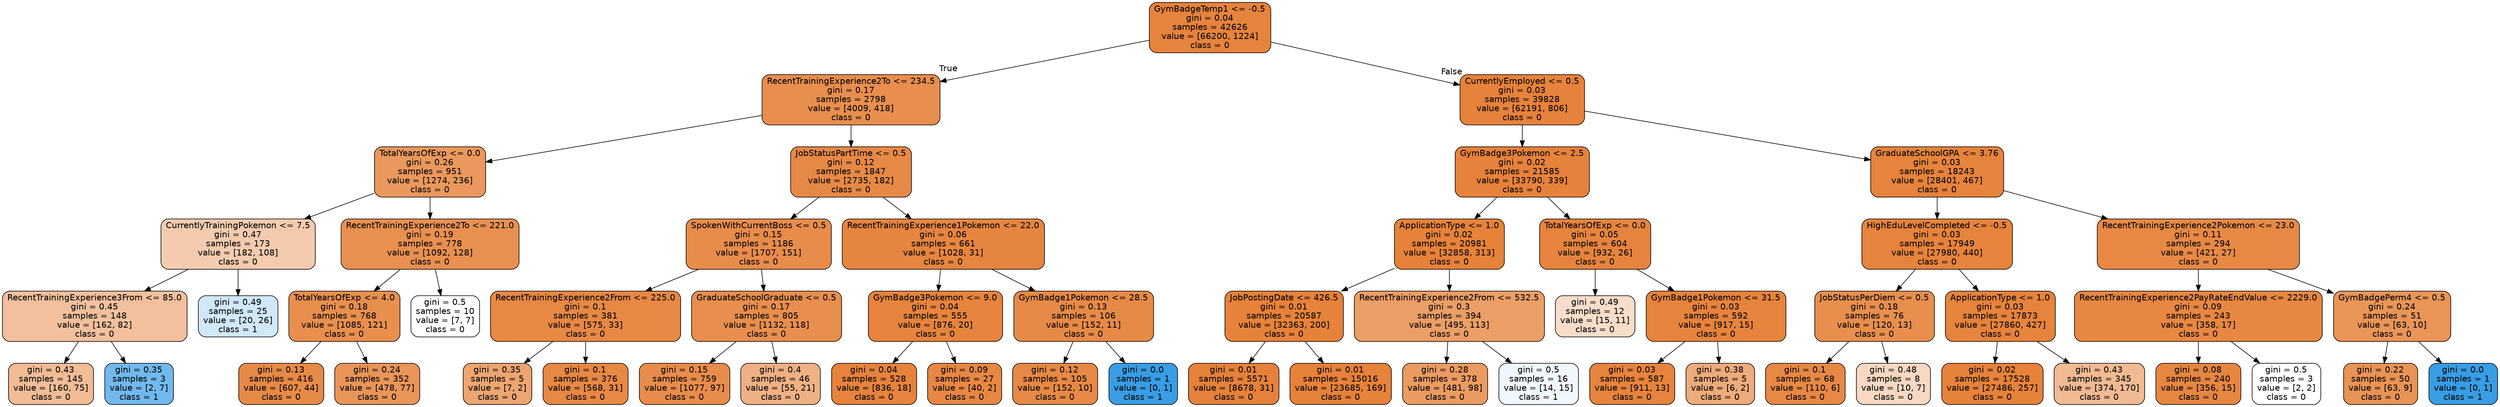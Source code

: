 digraph Tree {
node [shape=box, style="filled, rounded", color="black", fontname=helvetica] ;
edge [fontname=helvetica] ;
0 [label="GymBadgeTemp1 <= -0.5\ngini = 0.04\nsamples = 42626\nvalue = [66200, 1224]\nclass = 0", fillcolor="#e58139fa"] ;
1 [label="RecentTrainingExperience2To <= 234.5\ngini = 0.17\nsamples = 2798\nvalue = [4009, 418]\nclass = 0", fillcolor="#e58139e4"] ;
0 -> 1 [labeldistance=2.5, labelangle=45, headlabel="True"] ;
2 [label="TotalYearsOfExp <= 0.0\ngini = 0.26\nsamples = 951\nvalue = [1274, 236]\nclass = 0", fillcolor="#e58139d0"] ;
1 -> 2 ;
3 [label="CurrentlyTrainingPokemon <= 7.5\ngini = 0.47\nsamples = 173\nvalue = [182, 108]\nclass = 0", fillcolor="#e5813968"] ;
2 -> 3 ;
4 [label="RecentTrainingExperience3From <= 85.0\ngini = 0.45\nsamples = 148\nvalue = [162, 82]\nclass = 0", fillcolor="#e581397e"] ;
3 -> 4 ;
5 [label="gini = 0.43\nsamples = 145\nvalue = [160, 75]\nclass = 0", fillcolor="#e5813987"] ;
4 -> 5 ;
6 [label="gini = 0.35\nsamples = 3\nvalue = [2, 7]\nclass = 1", fillcolor="#399de5b6"] ;
4 -> 6 ;
7 [label="gini = 0.49\nsamples = 25\nvalue = [20, 26]\nclass = 1", fillcolor="#399de53b"] ;
3 -> 7 ;
8 [label="RecentTrainingExperience2To <= 221.0\ngini = 0.19\nsamples = 778\nvalue = [1092, 128]\nclass = 0", fillcolor="#e58139e1"] ;
2 -> 8 ;
9 [label="TotalYearsOfExp <= 4.0\ngini = 0.18\nsamples = 768\nvalue = [1085, 121]\nclass = 0", fillcolor="#e58139e3"] ;
8 -> 9 ;
10 [label="gini = 0.13\nsamples = 416\nvalue = [607, 44]\nclass = 0", fillcolor="#e58139ed"] ;
9 -> 10 ;
11 [label="gini = 0.24\nsamples = 352\nvalue = [478, 77]\nclass = 0", fillcolor="#e58139d6"] ;
9 -> 11 ;
12 [label="gini = 0.5\nsamples = 10\nvalue = [7, 7]\nclass = 0", fillcolor="#e5813900"] ;
8 -> 12 ;
13 [label="JobStatusPartTime <= 0.5\ngini = 0.12\nsamples = 1847\nvalue = [2735, 182]\nclass = 0", fillcolor="#e58139ee"] ;
1 -> 13 ;
14 [label="SpokenWithCurrentBoss <= 0.5\ngini = 0.15\nsamples = 1186\nvalue = [1707, 151]\nclass = 0", fillcolor="#e58139e8"] ;
13 -> 14 ;
15 [label="RecentTrainingExperience2From <= 225.0\ngini = 0.1\nsamples = 381\nvalue = [575, 33]\nclass = 0", fillcolor="#e58139f0"] ;
14 -> 15 ;
16 [label="gini = 0.35\nsamples = 5\nvalue = [7, 2]\nclass = 0", fillcolor="#e58139b6"] ;
15 -> 16 ;
17 [label="gini = 0.1\nsamples = 376\nvalue = [568, 31]\nclass = 0", fillcolor="#e58139f1"] ;
15 -> 17 ;
18 [label="GraduateSchoolGraduate <= 0.5\ngini = 0.17\nsamples = 805\nvalue = [1132, 118]\nclass = 0", fillcolor="#e58139e4"] ;
14 -> 18 ;
19 [label="gini = 0.15\nsamples = 759\nvalue = [1077, 97]\nclass = 0", fillcolor="#e58139e8"] ;
18 -> 19 ;
20 [label="gini = 0.4\nsamples = 46\nvalue = [55, 21]\nclass = 0", fillcolor="#e581399e"] ;
18 -> 20 ;
21 [label="RecentTrainingExperience1Pokemon <= 22.0\ngini = 0.06\nsamples = 661\nvalue = [1028, 31]\nclass = 0", fillcolor="#e58139f7"] ;
13 -> 21 ;
22 [label="GymBadge3Pokemon <= 9.0\ngini = 0.04\nsamples = 555\nvalue = [876, 20]\nclass = 0", fillcolor="#e58139f9"] ;
21 -> 22 ;
23 [label="gini = 0.04\nsamples = 528\nvalue = [836, 18]\nclass = 0", fillcolor="#e58139fa"] ;
22 -> 23 ;
24 [label="gini = 0.09\nsamples = 27\nvalue = [40, 2]\nclass = 0", fillcolor="#e58139f2"] ;
22 -> 24 ;
25 [label="GymBadge1Pokemon <= 28.5\ngini = 0.13\nsamples = 106\nvalue = [152, 11]\nclass = 0", fillcolor="#e58139ed"] ;
21 -> 25 ;
26 [label="gini = 0.12\nsamples = 105\nvalue = [152, 10]\nclass = 0", fillcolor="#e58139ee"] ;
25 -> 26 ;
27 [label="gini = 0.0\nsamples = 1\nvalue = [0, 1]\nclass = 1", fillcolor="#399de5ff"] ;
25 -> 27 ;
28 [label="CurrentlyEmployed <= 0.5\ngini = 0.03\nsamples = 39828\nvalue = [62191, 806]\nclass = 0", fillcolor="#e58139fc"] ;
0 -> 28 [labeldistance=2.5, labelangle=-45, headlabel="False"] ;
29 [label="GymBadge3Pokemon <= 2.5\ngini = 0.02\nsamples = 21585\nvalue = [33790, 339]\nclass = 0", fillcolor="#e58139fc"] ;
28 -> 29 ;
30 [label="ApplicationType <= 1.0\ngini = 0.02\nsamples = 20981\nvalue = [32858, 313]\nclass = 0", fillcolor="#e58139fd"] ;
29 -> 30 ;
31 [label="JobPostingDate <= 426.5\ngini = 0.01\nsamples = 20587\nvalue = [32363, 200]\nclass = 0", fillcolor="#e58139fd"] ;
30 -> 31 ;
32 [label="gini = 0.01\nsamples = 5571\nvalue = [8678, 31]\nclass = 0", fillcolor="#e58139fe"] ;
31 -> 32 ;
33 [label="gini = 0.01\nsamples = 15016\nvalue = [23685, 169]\nclass = 0", fillcolor="#e58139fd"] ;
31 -> 33 ;
34 [label="RecentTrainingExperience2From <= 532.5\ngini = 0.3\nsamples = 394\nvalue = [495, 113]\nclass = 0", fillcolor="#e58139c5"] ;
30 -> 34 ;
35 [label="gini = 0.28\nsamples = 378\nvalue = [481, 98]\nclass = 0", fillcolor="#e58139cb"] ;
34 -> 35 ;
36 [label="gini = 0.5\nsamples = 16\nvalue = [14, 15]\nclass = 1", fillcolor="#399de511"] ;
34 -> 36 ;
37 [label="TotalYearsOfExp <= 0.0\ngini = 0.05\nsamples = 604\nvalue = [932, 26]\nclass = 0", fillcolor="#e58139f8"] ;
29 -> 37 ;
38 [label="gini = 0.49\nsamples = 12\nvalue = [15, 11]\nclass = 0", fillcolor="#e5813944"] ;
37 -> 38 ;
39 [label="GymBadge1Pokemon <= 31.5\ngini = 0.03\nsamples = 592\nvalue = [917, 15]\nclass = 0", fillcolor="#e58139fb"] ;
37 -> 39 ;
40 [label="gini = 0.03\nsamples = 587\nvalue = [911, 13]\nclass = 0", fillcolor="#e58139fb"] ;
39 -> 40 ;
41 [label="gini = 0.38\nsamples = 5\nvalue = [6, 2]\nclass = 0", fillcolor="#e58139aa"] ;
39 -> 41 ;
42 [label="GraduateSchoolGPA <= 3.76\ngini = 0.03\nsamples = 18243\nvalue = [28401, 467]\nclass = 0", fillcolor="#e58139fb"] ;
28 -> 42 ;
43 [label="HighEduLevelCompleted <= -0.5\ngini = 0.03\nsamples = 17949\nvalue = [27980, 440]\nclass = 0", fillcolor="#e58139fb"] ;
42 -> 43 ;
44 [label="JobStatusPerDiem <= 0.5\ngini = 0.18\nsamples = 76\nvalue = [120, 13]\nclass = 0", fillcolor="#e58139e3"] ;
43 -> 44 ;
45 [label="gini = 0.1\nsamples = 68\nvalue = [110, 6]\nclass = 0", fillcolor="#e58139f1"] ;
44 -> 45 ;
46 [label="gini = 0.48\nsamples = 8\nvalue = [10, 7]\nclass = 0", fillcolor="#e581394d"] ;
44 -> 46 ;
47 [label="ApplicationType <= 1.0\ngini = 0.03\nsamples = 17873\nvalue = [27860, 427]\nclass = 0", fillcolor="#e58139fb"] ;
43 -> 47 ;
48 [label="gini = 0.02\nsamples = 17528\nvalue = [27486, 257]\nclass = 0", fillcolor="#e58139fd"] ;
47 -> 48 ;
49 [label="gini = 0.43\nsamples = 345\nvalue = [374, 170]\nclass = 0", fillcolor="#e581398b"] ;
47 -> 49 ;
50 [label="RecentTrainingExperience2Pokemon <= 23.0\ngini = 0.11\nsamples = 294\nvalue = [421, 27]\nclass = 0", fillcolor="#e58139ef"] ;
42 -> 50 ;
51 [label="RecentTrainingExperience2PayRateEndValue <= 2229.0\ngini = 0.09\nsamples = 243\nvalue = [358, 17]\nclass = 0", fillcolor="#e58139f3"] ;
50 -> 51 ;
52 [label="gini = 0.08\nsamples = 240\nvalue = [356, 15]\nclass = 0", fillcolor="#e58139f4"] ;
51 -> 52 ;
53 [label="gini = 0.5\nsamples = 3\nvalue = [2, 2]\nclass = 0", fillcolor="#e5813900"] ;
51 -> 53 ;
54 [label="GymBadgePerm4 <= 0.5\ngini = 0.24\nsamples = 51\nvalue = [63, 10]\nclass = 0", fillcolor="#e58139d7"] ;
50 -> 54 ;
55 [label="gini = 0.22\nsamples = 50\nvalue = [63, 9]\nclass = 0", fillcolor="#e58139db"] ;
54 -> 55 ;
56 [label="gini = 0.0\nsamples = 1\nvalue = [0, 1]\nclass = 1", fillcolor="#399de5ff"] ;
54 -> 56 ;
}